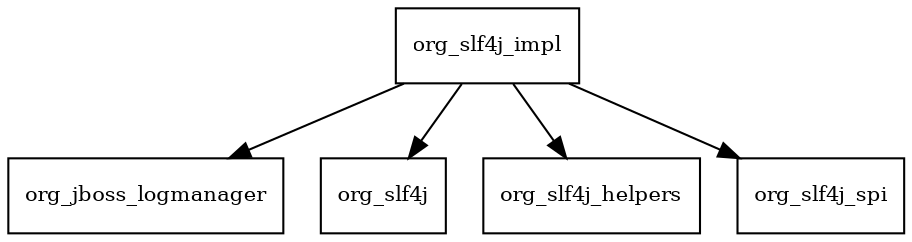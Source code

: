 digraph slf4j_jboss_logmanager_1_0_3_GA_redhat_1_package_dependencies {
  node [shape = box, fontsize=10.0];
  org_slf4j_impl -> org_jboss_logmanager;
  org_slf4j_impl -> org_slf4j;
  org_slf4j_impl -> org_slf4j_helpers;
  org_slf4j_impl -> org_slf4j_spi;
}
